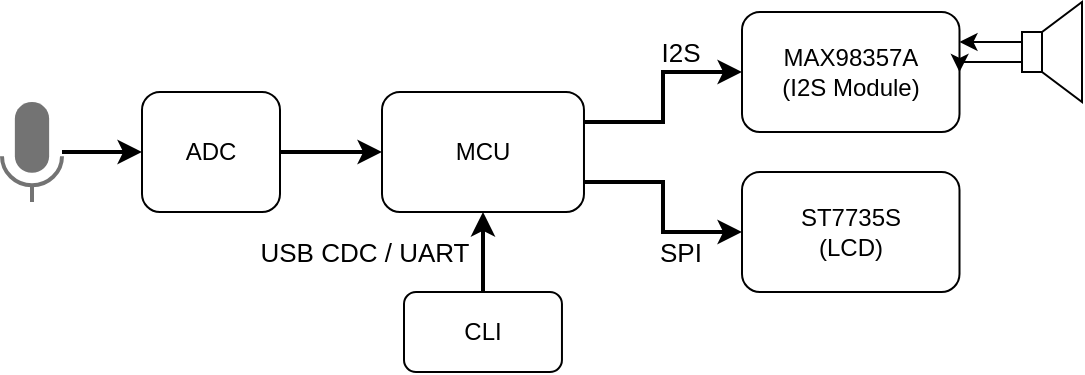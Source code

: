 <mxfile version="23.1.5" type="device">
  <diagram name="페이지-1" id="ow-QdyG75JapGskg5hmO">
    <mxGraphModel dx="1050" dy="621" grid="1" gridSize="10" guides="1" tooltips="1" connect="1" arrows="1" fold="1" page="1" pageScale="1" pageWidth="827" pageHeight="1169" math="0" shadow="0">
      <root>
        <mxCell id="0" />
        <mxCell id="1" parent="0" />
        <mxCell id="p9SlBcYkFY64zRqSbu0v-2" style="edgeStyle=orthogonalEdgeStyle;rounded=0;orthogonalLoop=1;jettySize=auto;html=1;exitX=1;exitY=0.25;exitDx=0;exitDy=0;entryX=0;entryY=0.5;entryDx=0;entryDy=0;strokeWidth=2;" edge="1" parent="1" source="6d24NucKhEB1N1ymwuuv-1" target="6d24NucKhEB1N1ymwuuv-8">
          <mxGeometry relative="1" as="geometry" />
        </mxCell>
        <mxCell id="p9SlBcYkFY64zRqSbu0v-4" value="&lt;font style=&quot;font-size: 13px;&quot;&gt;I2S&lt;/font&gt;" style="edgeLabel;html=1;align=center;verticalAlign=middle;resizable=0;points=[];fontSize=13;" vertex="1" connectable="0" parent="p9SlBcYkFY64zRqSbu0v-2">
          <mxGeometry x="0.436" y="-3" relative="1" as="geometry">
            <mxPoint x="-2" y="-13" as="offset" />
          </mxGeometry>
        </mxCell>
        <mxCell id="p9SlBcYkFY64zRqSbu0v-3" style="edgeStyle=orthogonalEdgeStyle;rounded=0;orthogonalLoop=1;jettySize=auto;html=1;exitX=1;exitY=0.75;exitDx=0;exitDy=0;entryX=0;entryY=0.5;entryDx=0;entryDy=0;strokeWidth=2;" edge="1" parent="1" source="6d24NucKhEB1N1ymwuuv-1" target="6d24NucKhEB1N1ymwuuv-13">
          <mxGeometry relative="1" as="geometry" />
        </mxCell>
        <mxCell id="p9SlBcYkFY64zRqSbu0v-5" value="SPI" style="edgeLabel;html=1;align=center;verticalAlign=middle;resizable=0;points=[];fontSize=13;" vertex="1" connectable="0" parent="p9SlBcYkFY64zRqSbu0v-3">
          <mxGeometry x="0.476" y="2" relative="1" as="geometry">
            <mxPoint x="-4" y="12" as="offset" />
          </mxGeometry>
        </mxCell>
        <mxCell id="6d24NucKhEB1N1ymwuuv-1" value="MCU" style="rounded=1;whiteSpace=wrap;html=1;" parent="1" vertex="1">
          <mxGeometry x="310" y="290" width="100.99" height="60" as="geometry" />
        </mxCell>
        <mxCell id="6d24NucKhEB1N1ymwuuv-8" value="MAX98357A&lt;br&gt;(I2S Module)" style="rounded=1;whiteSpace=wrap;html=1;" parent="1" vertex="1">
          <mxGeometry x="490" y="250" width="108.75" height="60" as="geometry" />
        </mxCell>
        <mxCell id="6d24NucKhEB1N1ymwuuv-13" value="ST7735S&lt;br&gt;(LCD)" style="rounded=1;whiteSpace=wrap;html=1;" parent="1" vertex="1">
          <mxGeometry x="490" y="330" width="108.75" height="60" as="geometry" />
        </mxCell>
        <mxCell id="6d24NucKhEB1N1ymwuuv-33" style="edgeStyle=orthogonalEdgeStyle;rounded=0;orthogonalLoop=1;jettySize=auto;html=1;entryX=1;entryY=0.25;entryDx=0;entryDy=0;exitX=0;exitY=0.4;exitDx=0;exitDy=0;exitPerimeter=0;" parent="1" source="6d24NucKhEB1N1ymwuuv-32" target="6d24NucKhEB1N1ymwuuv-8" edge="1">
          <mxGeometry relative="1" as="geometry">
            <mxPoint x="669" y="160" as="sourcePoint" />
          </mxGeometry>
        </mxCell>
        <mxCell id="6d24NucKhEB1N1ymwuuv-34" style="edgeStyle=orthogonalEdgeStyle;rounded=0;orthogonalLoop=1;jettySize=auto;html=1;exitX=0;exitY=0.6;exitDx=0;exitDy=0;exitPerimeter=0;entryX=1;entryY=0.5;entryDx=0;entryDy=0;" parent="1" source="6d24NucKhEB1N1ymwuuv-32" target="6d24NucKhEB1N1ymwuuv-8" edge="1">
          <mxGeometry relative="1" as="geometry" />
        </mxCell>
        <mxCell id="6d24NucKhEB1N1ymwuuv-32" value="" style="pointerEvents=1;verticalLabelPosition=bottom;shadow=0;dashed=0;align=center;html=1;verticalAlign=top;shape=mxgraph.electrical.electro-mechanical.loudspeaker;" parent="1" vertex="1">
          <mxGeometry x="610" y="245" width="50" height="50" as="geometry" />
        </mxCell>
        <mxCell id="p9SlBcYkFY64zRqSbu0v-8" style="edgeStyle=orthogonalEdgeStyle;rounded=0;orthogonalLoop=1;jettySize=auto;html=1;exitX=1;exitY=0.5;exitDx=0;exitDy=0;entryX=0;entryY=0.5;entryDx=0;entryDy=0;strokeWidth=2;startArrow=none;startFill=0;" edge="1" parent="1" source="p9SlBcYkFY64zRqSbu0v-7" target="6d24NucKhEB1N1ymwuuv-1">
          <mxGeometry relative="1" as="geometry" />
        </mxCell>
        <mxCell id="p9SlBcYkFY64zRqSbu0v-7" value="ADC" style="rounded=1;whiteSpace=wrap;html=1;" vertex="1" parent="1">
          <mxGeometry x="190" y="290" width="69" height="60" as="geometry" />
        </mxCell>
        <mxCell id="p9SlBcYkFY64zRqSbu0v-10" style="edgeStyle=orthogonalEdgeStyle;rounded=0;orthogonalLoop=1;jettySize=auto;html=1;entryX=0;entryY=0.5;entryDx=0;entryDy=0;strokeWidth=2;" edge="1" parent="1" source="p9SlBcYkFY64zRqSbu0v-9" target="p9SlBcYkFY64zRqSbu0v-7">
          <mxGeometry relative="1" as="geometry" />
        </mxCell>
        <mxCell id="p9SlBcYkFY64zRqSbu0v-9" value="" style="html=1;dashed=0;aspect=fixed;verticalLabelPosition=bottom;verticalAlign=top;align=center;shape=mxgraph.gmdl.voice;strokeColor=#737373;fillColor=#737373;shadow=0;strokeWidth=2;sketch=0;" vertex="1" parent="1">
          <mxGeometry x="120" y="295" width="30" height="50" as="geometry" />
        </mxCell>
        <mxCell id="p9SlBcYkFY64zRqSbu0v-12" style="edgeStyle=orthogonalEdgeStyle;rounded=0;orthogonalLoop=1;jettySize=auto;html=1;entryX=0.5;entryY=1;entryDx=0;entryDy=0;strokeWidth=2;" edge="1" parent="1" source="p9SlBcYkFY64zRqSbu0v-11" target="6d24NucKhEB1N1ymwuuv-1">
          <mxGeometry relative="1" as="geometry" />
        </mxCell>
        <mxCell id="p9SlBcYkFY64zRqSbu0v-13" value="USB CDC / UART" style="edgeLabel;html=1;align=center;verticalAlign=middle;resizable=0;points=[];fontSize=13;" vertex="1" connectable="0" parent="p9SlBcYkFY64zRqSbu0v-12">
          <mxGeometry x="0.34" y="1" relative="1" as="geometry">
            <mxPoint x="-59" y="7" as="offset" />
          </mxGeometry>
        </mxCell>
        <mxCell id="p9SlBcYkFY64zRqSbu0v-11" value="CLI" style="rounded=1;whiteSpace=wrap;html=1;" vertex="1" parent="1">
          <mxGeometry x="321" y="390" width="78.98" height="40" as="geometry" />
        </mxCell>
      </root>
    </mxGraphModel>
  </diagram>
</mxfile>
